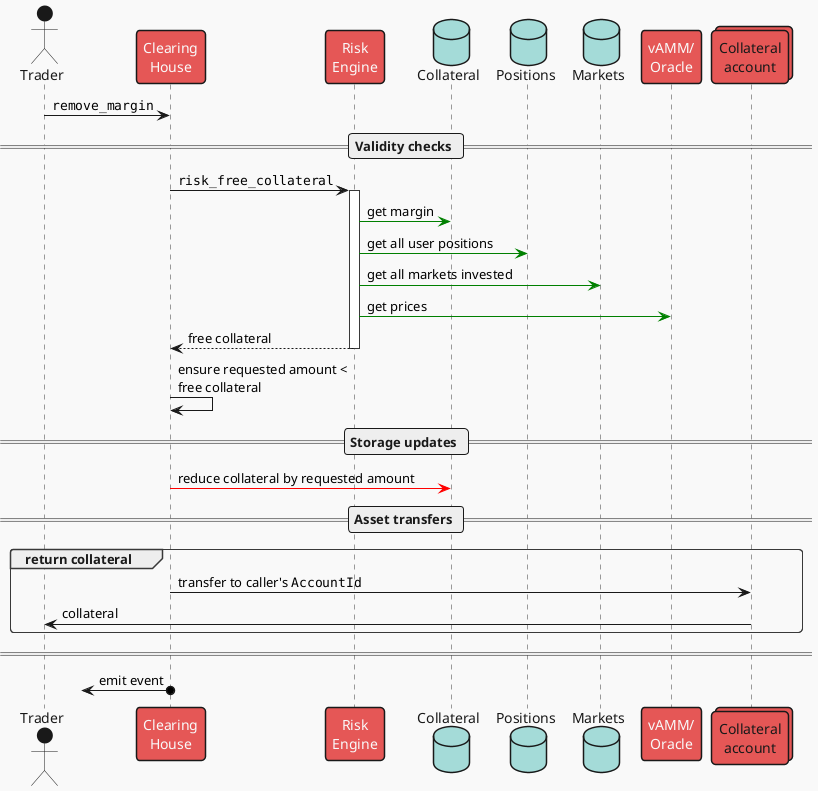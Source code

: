@startuml remove_margin
!theme mars

actor "Trader" as user
participant "Clearing\nHouse" as ch
participant "Risk\nEngine" as risk
database "Collateral" as accs
database "Positions" as positions
database "Markets" as mkts
participant "vAMM/\nOracle" as price
collections "Collateral\naccount" as vault

user -> ch : ""remove_margin""

== Validity checks ==

ch -> risk ++: ""risk_free_collateral""
    risk -[#green]> accs : get margin
    risk -[#green]> positions : get all user positions
    risk -[#green]> mkts : get all markets invested
    risk -[#green]> price : get prices
return free collateral

ch -> ch: ensure requested amount <\nfree collateral

== Storage updates ==

ch -[#red]> accs : reduce collateral by requested amount

== Asset transfers ==

group return collateral
ch -> vault : transfer to caller's ""AccountId""
vault -> user : collateral
end

====

?<-o ch : emit event
@enduml
